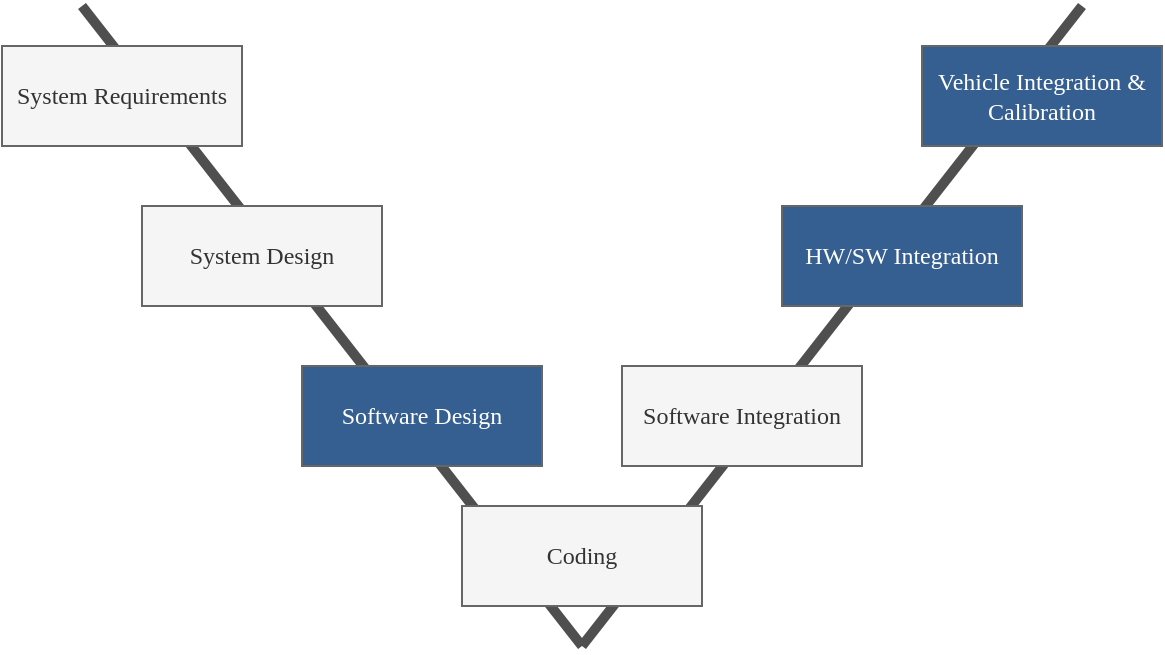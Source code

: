<mxfile version="24.6.5" type="device">
  <diagram name="Pagina-1" id="OO8SwucogK0_0EHVCJBC">
    <mxGraphModel dx="1386" dy="757" grid="1" gridSize="10" guides="1" tooltips="1" connect="1" arrows="1" fold="1" page="1" pageScale="1" pageWidth="827" pageHeight="1169" math="0" shadow="0">
      <root>
        <mxCell id="0" />
        <mxCell id="1" parent="0" />
        <mxCell id="-KvWsk95VtiLQVlyK25y-1" value="" style="endArrow=none;html=1;rounded=0;strokeColor=#4F4F4F;strokeWidth=5;" parent="1" edge="1">
          <mxGeometry width="50" height="50" relative="1" as="geometry">
            <mxPoint x="400" y="480" as="sourcePoint" />
            <mxPoint x="650" y="160" as="targetPoint" />
          </mxGeometry>
        </mxCell>
        <mxCell id="-KvWsk95VtiLQVlyK25y-2" value="" style="endArrow=none;html=1;rounded=0;strokeColor=#4F4F4F;strokeWidth=5;" parent="1" edge="1">
          <mxGeometry width="50" height="50" relative="1" as="geometry">
            <mxPoint x="150" y="160" as="sourcePoint" />
            <mxPoint x="400" y="480" as="targetPoint" />
          </mxGeometry>
        </mxCell>
        <mxCell id="-KvWsk95VtiLQVlyK25y-5" value="&lt;font data-font-src=&quot;https://fonts.googleapis.com/css?family=Poppins&quot; face=&quot;Poppins&quot;&gt;System Requirements&lt;/font&gt;" style="rounded=0;whiteSpace=wrap;html=1;strokeColor=#666666;fillColor=#f5f5f5;fontColor=#333333;" parent="1" vertex="1">
          <mxGeometry x="110" y="180" width="120" height="50" as="geometry" />
        </mxCell>
        <mxCell id="-KvWsk95VtiLQVlyK25y-8" value="&lt;font face=&quot;Poppins&quot;&gt;Vehicle Integration &amp;amp; Calibration&lt;/font&gt;" style="rounded=0;whiteSpace=wrap;html=1;strokeColor=#666666;fillColor=#365f91;fontColor=#ffffff;" parent="1" vertex="1">
          <mxGeometry x="570" y="180" width="120" height="50" as="geometry" />
        </mxCell>
        <mxCell id="-KvWsk95VtiLQVlyK25y-9" value="&lt;font data-font-src=&quot;https://fonts.googleapis.com/css?family=Poppins&quot; face=&quot;Poppins&quot;&gt;System Design&lt;/font&gt;" style="rounded=0;whiteSpace=wrap;html=1;strokeColor=#666666;fillColor=#f5f5f5;fontColor=#333333;" parent="1" vertex="1">
          <mxGeometry x="180" y="260" width="120" height="50" as="geometry" />
        </mxCell>
        <mxCell id="-KvWsk95VtiLQVlyK25y-10" value="&lt;font face=&quot;Poppins&quot; data-font-src=&quot;https://fonts.googleapis.com/css?family=Poppins&quot;&gt;HW/SW Integration&lt;/font&gt;" style="rounded=0;whiteSpace=wrap;html=1;strokeColor=#666666;fillColor=#365f91;fontColor=#ffffff;" parent="1" vertex="1">
          <mxGeometry x="500" y="260" width="120" height="50" as="geometry" />
        </mxCell>
        <mxCell id="-KvWsk95VtiLQVlyK25y-11" value="&lt;font face=&quot;Poppins&quot; data-font-src=&quot;https://fonts.googleapis.com/css?family=Poppins&quot;&gt;Coding&lt;/font&gt;" style="rounded=0;whiteSpace=wrap;html=1;fillColor=#f5f5f5;fontColor=#333333;strokeColor=#666666;" parent="1" vertex="1">
          <mxGeometry x="340" y="410" width="120" height="50" as="geometry" />
        </mxCell>
        <mxCell id="-KvWsk95VtiLQVlyK25y-14" value="&lt;font face=&quot;Poppins&quot;&gt;Software Design&lt;/font&gt;" style="rounded=0;whiteSpace=wrap;html=1;strokeColor=#666666;fillColor=#365f91;fontColor=#FFFFFF;" parent="1" vertex="1">
          <mxGeometry x="260" y="340" width="120" height="50" as="geometry" />
        </mxCell>
        <mxCell id="-KvWsk95VtiLQVlyK25y-15" value="&lt;font data-font-src=&quot;https://fonts.googleapis.com/css?family=Poppins&quot; face=&quot;Poppins&quot;&gt;Software Integration&lt;/font&gt;" style="rounded=0;whiteSpace=wrap;html=1;strokeColor=#666666;fillColor=#f5f5f5;fontColor=#333333;" parent="1" vertex="1">
          <mxGeometry x="420" y="340" width="120" height="50" as="geometry" />
        </mxCell>
      </root>
    </mxGraphModel>
  </diagram>
</mxfile>
